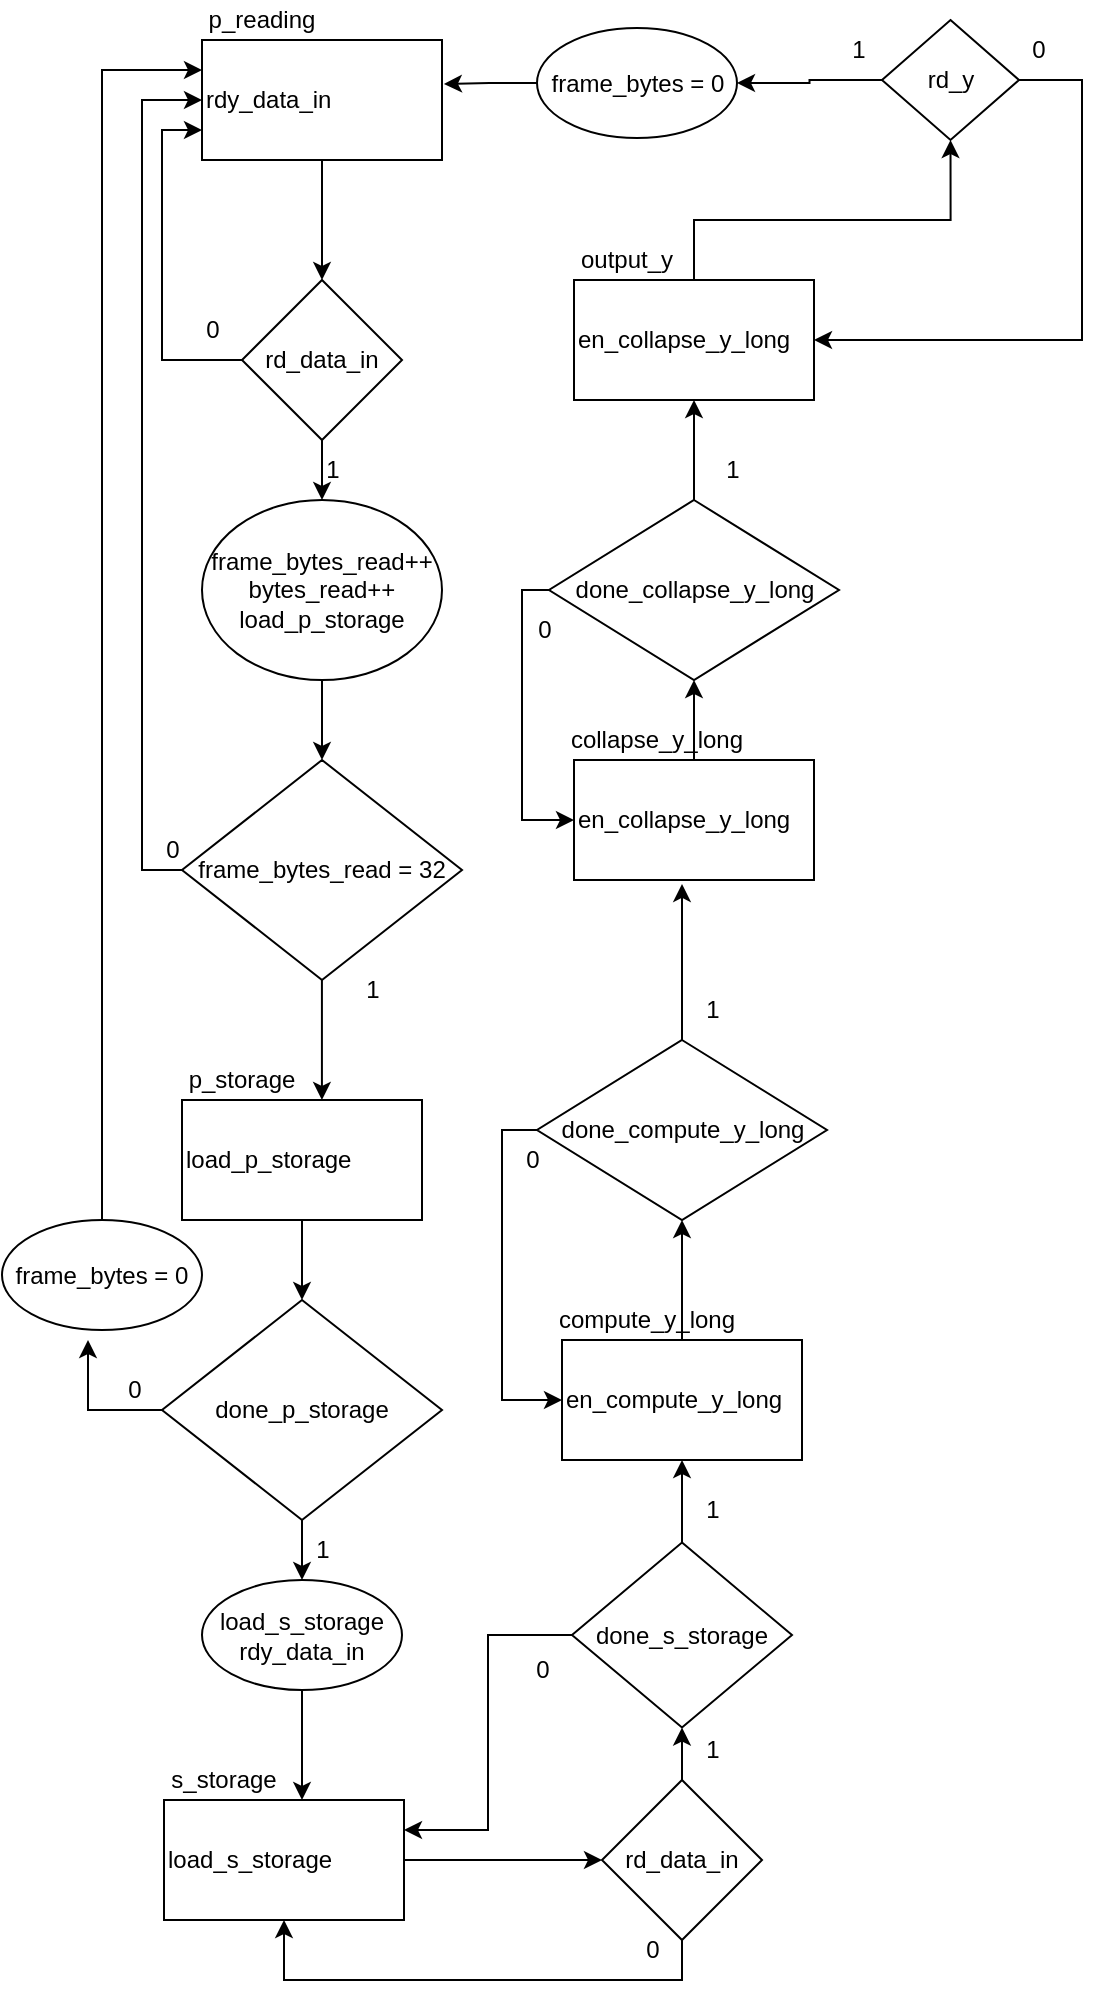 <mxfile version="22.1.2" type="device">
  <diagram name="Page-1" id="vt_EeU6i-TgIHnxZaoK0">
    <mxGraphModel dx="1098" dy="912" grid="1" gridSize="10" guides="1" tooltips="1" connect="1" arrows="1" fold="1" page="1" pageScale="1" pageWidth="850" pageHeight="1100" math="0" shadow="0">
      <root>
        <mxCell id="0" />
        <mxCell id="1" parent="0" />
        <mxCell id="GQLHVtvMdAJzz4M0wzfD-4" style="edgeStyle=orthogonalEdgeStyle;rounded=0;orthogonalLoop=1;jettySize=auto;html=1;entryX=0.5;entryY=0;entryDx=0;entryDy=0;" edge="1" parent="1" source="GQLHVtvMdAJzz4M0wzfD-1" target="GQLHVtvMdAJzz4M0wzfD-3">
          <mxGeometry relative="1" as="geometry" />
        </mxCell>
        <mxCell id="GQLHVtvMdAJzz4M0wzfD-1" value="rdy_data_in" style="rounded=0;whiteSpace=wrap;html=1;align=left;" vertex="1" parent="1">
          <mxGeometry x="100" y="40" width="120" height="60" as="geometry" />
        </mxCell>
        <mxCell id="GQLHVtvMdAJzz4M0wzfD-2" value="p_reading" style="text;html=1;strokeColor=none;fillColor=none;align=center;verticalAlign=middle;whiteSpace=wrap;rounded=0;" vertex="1" parent="1">
          <mxGeometry x="100" y="20" width="60" height="20" as="geometry" />
        </mxCell>
        <mxCell id="GQLHVtvMdAJzz4M0wzfD-5" style="edgeStyle=orthogonalEdgeStyle;rounded=0;orthogonalLoop=1;jettySize=auto;html=1;entryX=0;entryY=0.75;entryDx=0;entryDy=0;" edge="1" parent="1" source="GQLHVtvMdAJzz4M0wzfD-3" target="GQLHVtvMdAJzz4M0wzfD-1">
          <mxGeometry relative="1" as="geometry">
            <Array as="points">
              <mxPoint x="80" y="200" />
              <mxPoint x="80" y="85" />
            </Array>
          </mxGeometry>
        </mxCell>
        <mxCell id="GQLHVtvMdAJzz4M0wzfD-9" style="edgeStyle=orthogonalEdgeStyle;rounded=0;orthogonalLoop=1;jettySize=auto;html=1;entryX=0.5;entryY=0;entryDx=0;entryDy=0;" edge="1" parent="1" source="GQLHVtvMdAJzz4M0wzfD-3" target="GQLHVtvMdAJzz4M0wzfD-8">
          <mxGeometry relative="1" as="geometry" />
        </mxCell>
        <mxCell id="GQLHVtvMdAJzz4M0wzfD-3" value="rd_data_in" style="rhombus;whiteSpace=wrap;html=1;" vertex="1" parent="1">
          <mxGeometry x="120" y="160" width="80" height="80" as="geometry" />
        </mxCell>
        <mxCell id="GQLHVtvMdAJzz4M0wzfD-6" value="0" style="text;html=1;align=center;verticalAlign=middle;resizable=0;points=[];autosize=1;strokeColor=none;fillColor=none;" vertex="1" parent="1">
          <mxGeometry x="90" y="170" width="30" height="30" as="geometry" />
        </mxCell>
        <mxCell id="GQLHVtvMdAJzz4M0wzfD-7" value="1" style="text;html=1;align=center;verticalAlign=middle;resizable=0;points=[];autosize=1;strokeColor=none;fillColor=none;" vertex="1" parent="1">
          <mxGeometry x="150" y="240" width="30" height="30" as="geometry" />
        </mxCell>
        <mxCell id="GQLHVtvMdAJzz4M0wzfD-11" style="edgeStyle=orthogonalEdgeStyle;rounded=0;orthogonalLoop=1;jettySize=auto;html=1;entryX=0.5;entryY=0;entryDx=0;entryDy=0;" edge="1" parent="1" source="GQLHVtvMdAJzz4M0wzfD-8" target="GQLHVtvMdAJzz4M0wzfD-10">
          <mxGeometry relative="1" as="geometry" />
        </mxCell>
        <mxCell id="GQLHVtvMdAJzz4M0wzfD-8" value="frame_bytes_read++&lt;br&gt;bytes_read++&lt;br&gt;load_p_storage" style="ellipse;whiteSpace=wrap;html=1;" vertex="1" parent="1">
          <mxGeometry x="100" y="270" width="120" height="90" as="geometry" />
        </mxCell>
        <mxCell id="GQLHVtvMdAJzz4M0wzfD-12" style="edgeStyle=orthogonalEdgeStyle;rounded=0;orthogonalLoop=1;jettySize=auto;html=1;entryX=0;entryY=0.5;entryDx=0;entryDy=0;" edge="1" parent="1" source="GQLHVtvMdAJzz4M0wzfD-10" target="GQLHVtvMdAJzz4M0wzfD-1">
          <mxGeometry relative="1" as="geometry">
            <Array as="points">
              <mxPoint x="70" y="455" />
              <mxPoint x="70" y="70" />
            </Array>
          </mxGeometry>
        </mxCell>
        <mxCell id="GQLHVtvMdAJzz4M0wzfD-10" value="frame_bytes_read = 32" style="rhombus;whiteSpace=wrap;html=1;" vertex="1" parent="1">
          <mxGeometry x="90" y="400" width="140" height="110" as="geometry" />
        </mxCell>
        <mxCell id="GQLHVtvMdAJzz4M0wzfD-13" value="1" style="text;html=1;align=center;verticalAlign=middle;resizable=0;points=[];autosize=1;strokeColor=none;fillColor=none;" vertex="1" parent="1">
          <mxGeometry x="170" y="500" width="30" height="30" as="geometry" />
        </mxCell>
        <mxCell id="GQLHVtvMdAJzz4M0wzfD-14" value="0" style="text;html=1;align=center;verticalAlign=middle;resizable=0;points=[];autosize=1;strokeColor=none;fillColor=none;" vertex="1" parent="1">
          <mxGeometry x="70" y="430" width="30" height="30" as="geometry" />
        </mxCell>
        <mxCell id="GQLHVtvMdAJzz4M0wzfD-22" style="edgeStyle=orthogonalEdgeStyle;rounded=0;orthogonalLoop=1;jettySize=auto;html=1;entryX=0.5;entryY=0;entryDx=0;entryDy=0;" edge="1" parent="1" source="GQLHVtvMdAJzz4M0wzfD-15" target="GQLHVtvMdAJzz4M0wzfD-18">
          <mxGeometry relative="1" as="geometry" />
        </mxCell>
        <mxCell id="GQLHVtvMdAJzz4M0wzfD-15" value="load_p_storage" style="rounded=0;whiteSpace=wrap;html=1;align=left;" vertex="1" parent="1">
          <mxGeometry x="90" y="570" width="120" height="60" as="geometry" />
        </mxCell>
        <mxCell id="GQLHVtvMdAJzz4M0wzfD-16" value="p_storage" style="text;html=1;strokeColor=none;fillColor=none;align=center;verticalAlign=middle;whiteSpace=wrap;rounded=0;" vertex="1" parent="1">
          <mxGeometry x="90" y="550" width="60" height="20" as="geometry" />
        </mxCell>
        <mxCell id="GQLHVtvMdAJzz4M0wzfD-17" style="edgeStyle=orthogonalEdgeStyle;rounded=0;orthogonalLoop=1;jettySize=auto;html=1;entryX=0.583;entryY=0;entryDx=0;entryDy=0;entryPerimeter=0;" edge="1" parent="1" source="GQLHVtvMdAJzz4M0wzfD-10" target="GQLHVtvMdAJzz4M0wzfD-15">
          <mxGeometry relative="1" as="geometry" />
        </mxCell>
        <mxCell id="GQLHVtvMdAJzz4M0wzfD-31" style="edgeStyle=orthogonalEdgeStyle;rounded=0;orthogonalLoop=1;jettySize=auto;html=1;entryX=0.5;entryY=0;entryDx=0;entryDy=0;" edge="1" parent="1" source="GQLHVtvMdAJzz4M0wzfD-18" target="GQLHVtvMdAJzz4M0wzfD-30">
          <mxGeometry relative="1" as="geometry" />
        </mxCell>
        <mxCell id="GQLHVtvMdAJzz4M0wzfD-18" value="done_p_storage" style="rhombus;whiteSpace=wrap;html=1;" vertex="1" parent="1">
          <mxGeometry x="80" y="670" width="140" height="110" as="geometry" />
        </mxCell>
        <mxCell id="GQLHVtvMdAJzz4M0wzfD-34" style="edgeStyle=orthogonalEdgeStyle;rounded=0;orthogonalLoop=1;jettySize=auto;html=1;entryX=0;entryY=0.5;entryDx=0;entryDy=0;" edge="1" parent="1" source="GQLHVtvMdAJzz4M0wzfD-19" target="GQLHVtvMdAJzz4M0wzfD-33">
          <mxGeometry relative="1" as="geometry" />
        </mxCell>
        <mxCell id="GQLHVtvMdAJzz4M0wzfD-19" value="load_s_storage" style="rounded=0;whiteSpace=wrap;html=1;align=left;" vertex="1" parent="1">
          <mxGeometry x="81" y="920" width="120" height="60" as="geometry" />
        </mxCell>
        <mxCell id="GQLHVtvMdAJzz4M0wzfD-20" value="s_storage" style="text;html=1;strokeColor=none;fillColor=none;align=center;verticalAlign=middle;whiteSpace=wrap;rounded=0;" vertex="1" parent="1">
          <mxGeometry x="81" y="900" width="60" height="20" as="geometry" />
        </mxCell>
        <mxCell id="GQLHVtvMdAJzz4M0wzfD-23" value="1" style="text;html=1;align=center;verticalAlign=middle;resizable=0;points=[];autosize=1;strokeColor=none;fillColor=none;" vertex="1" parent="1">
          <mxGeometry x="145" y="780" width="30" height="30" as="geometry" />
        </mxCell>
        <mxCell id="GQLHVtvMdAJzz4M0wzfD-24" value="0" style="text;html=1;align=center;verticalAlign=middle;resizable=0;points=[];autosize=1;strokeColor=none;fillColor=none;" vertex="1" parent="1">
          <mxGeometry x="51" y="700" width="30" height="30" as="geometry" />
        </mxCell>
        <mxCell id="GQLHVtvMdAJzz4M0wzfD-29" style="edgeStyle=orthogonalEdgeStyle;rounded=0;orthogonalLoop=1;jettySize=auto;html=1;entryX=0;entryY=0.25;entryDx=0;entryDy=0;" edge="1" parent="1" source="GQLHVtvMdAJzz4M0wzfD-26" target="GQLHVtvMdAJzz4M0wzfD-1">
          <mxGeometry relative="1" as="geometry" />
        </mxCell>
        <mxCell id="GQLHVtvMdAJzz4M0wzfD-26" value="frame_bytes = 0" style="ellipse;whiteSpace=wrap;html=1;" vertex="1" parent="1">
          <mxGeometry y="630" width="100" height="55" as="geometry" />
        </mxCell>
        <mxCell id="GQLHVtvMdAJzz4M0wzfD-27" style="edgeStyle=orthogonalEdgeStyle;rounded=0;orthogonalLoop=1;jettySize=auto;html=1;entryX=0.43;entryY=1.091;entryDx=0;entryDy=0;entryPerimeter=0;" edge="1" parent="1" source="GQLHVtvMdAJzz4M0wzfD-18" target="GQLHVtvMdAJzz4M0wzfD-26">
          <mxGeometry relative="1" as="geometry">
            <Array as="points">
              <mxPoint x="43" y="725" />
            </Array>
          </mxGeometry>
        </mxCell>
        <mxCell id="GQLHVtvMdAJzz4M0wzfD-30" value="load_s_storage&lt;br&gt;rdy_data_in" style="ellipse;whiteSpace=wrap;html=1;" vertex="1" parent="1">
          <mxGeometry x="100" y="810" width="100" height="55" as="geometry" />
        </mxCell>
        <mxCell id="GQLHVtvMdAJzz4M0wzfD-32" style="edgeStyle=orthogonalEdgeStyle;rounded=0;orthogonalLoop=1;jettySize=auto;html=1;entryX=0.575;entryY=0;entryDx=0;entryDy=0;entryPerimeter=0;" edge="1" parent="1" source="GQLHVtvMdAJzz4M0wzfD-30" target="GQLHVtvMdAJzz4M0wzfD-19">
          <mxGeometry relative="1" as="geometry" />
        </mxCell>
        <mxCell id="GQLHVtvMdAJzz4M0wzfD-35" style="edgeStyle=orthogonalEdgeStyle;rounded=0;orthogonalLoop=1;jettySize=auto;html=1;entryX=0.5;entryY=1;entryDx=0;entryDy=0;" edge="1" parent="1" source="GQLHVtvMdAJzz4M0wzfD-33" target="GQLHVtvMdAJzz4M0wzfD-19">
          <mxGeometry relative="1" as="geometry">
            <Array as="points">
              <mxPoint x="340" y="1010" />
              <mxPoint x="141" y="1010" />
            </Array>
          </mxGeometry>
        </mxCell>
        <mxCell id="GQLHVtvMdAJzz4M0wzfD-38" style="edgeStyle=orthogonalEdgeStyle;rounded=0;orthogonalLoop=1;jettySize=auto;html=1;entryX=0.5;entryY=1;entryDx=0;entryDy=0;" edge="1" parent="1" source="GQLHVtvMdAJzz4M0wzfD-33" target="GQLHVtvMdAJzz4M0wzfD-37">
          <mxGeometry relative="1" as="geometry" />
        </mxCell>
        <mxCell id="GQLHVtvMdAJzz4M0wzfD-33" value="rd_data_in" style="rhombus;whiteSpace=wrap;html=1;" vertex="1" parent="1">
          <mxGeometry x="300" y="910" width="80" height="80" as="geometry" />
        </mxCell>
        <mxCell id="GQLHVtvMdAJzz4M0wzfD-36" value="0" style="text;html=1;align=center;verticalAlign=middle;resizable=0;points=[];autosize=1;strokeColor=none;fillColor=none;" vertex="1" parent="1">
          <mxGeometry x="310" y="980" width="30" height="30" as="geometry" />
        </mxCell>
        <mxCell id="GQLHVtvMdAJzz4M0wzfD-39" style="edgeStyle=orthogonalEdgeStyle;rounded=0;orthogonalLoop=1;jettySize=auto;html=1;entryX=1;entryY=0.25;entryDx=0;entryDy=0;" edge="1" parent="1" source="GQLHVtvMdAJzz4M0wzfD-37" target="GQLHVtvMdAJzz4M0wzfD-19">
          <mxGeometry relative="1" as="geometry" />
        </mxCell>
        <mxCell id="GQLHVtvMdAJzz4M0wzfD-46" style="edgeStyle=orthogonalEdgeStyle;rounded=0;orthogonalLoop=1;jettySize=auto;html=1;entryX=0.5;entryY=1;entryDx=0;entryDy=0;" edge="1" parent="1" source="GQLHVtvMdAJzz4M0wzfD-37" target="GQLHVtvMdAJzz4M0wzfD-42">
          <mxGeometry relative="1" as="geometry" />
        </mxCell>
        <mxCell id="GQLHVtvMdAJzz4M0wzfD-37" value="done_s_storage" style="rhombus;whiteSpace=wrap;html=1;" vertex="1" parent="1">
          <mxGeometry x="285" y="791.25" width="110" height="92.5" as="geometry" />
        </mxCell>
        <mxCell id="GQLHVtvMdAJzz4M0wzfD-40" value="0" style="text;html=1;align=center;verticalAlign=middle;resizable=0;points=[];autosize=1;strokeColor=none;fillColor=none;" vertex="1" parent="1">
          <mxGeometry x="255" y="840" width="30" height="30" as="geometry" />
        </mxCell>
        <mxCell id="GQLHVtvMdAJzz4M0wzfD-41" value="1" style="text;html=1;align=center;verticalAlign=middle;resizable=0;points=[];autosize=1;strokeColor=none;fillColor=none;" vertex="1" parent="1">
          <mxGeometry x="340" y="880" width="30" height="30" as="geometry" />
        </mxCell>
        <mxCell id="GQLHVtvMdAJzz4M0wzfD-48" style="edgeStyle=orthogonalEdgeStyle;rounded=0;orthogonalLoop=1;jettySize=auto;html=1;entryX=0.5;entryY=1;entryDx=0;entryDy=0;" edge="1" parent="1" source="GQLHVtvMdAJzz4M0wzfD-42" target="GQLHVtvMdAJzz4M0wzfD-45">
          <mxGeometry relative="1" as="geometry" />
        </mxCell>
        <mxCell id="GQLHVtvMdAJzz4M0wzfD-42" value="en_compute_y_long" style="rounded=0;whiteSpace=wrap;html=1;align=left;" vertex="1" parent="1">
          <mxGeometry x="280" y="690" width="120" height="60" as="geometry" />
        </mxCell>
        <mxCell id="GQLHVtvMdAJzz4M0wzfD-44" value="compute_y_long" style="text;html=1;strokeColor=none;fillColor=none;align=center;verticalAlign=middle;whiteSpace=wrap;rounded=0;" vertex="1" parent="1">
          <mxGeometry x="280" y="670" width="85" height="20" as="geometry" />
        </mxCell>
        <mxCell id="GQLHVtvMdAJzz4M0wzfD-49" style="edgeStyle=orthogonalEdgeStyle;rounded=0;orthogonalLoop=1;jettySize=auto;html=1;entryX=0;entryY=0.5;entryDx=0;entryDy=0;" edge="1" parent="1" source="GQLHVtvMdAJzz4M0wzfD-45" target="GQLHVtvMdAJzz4M0wzfD-42">
          <mxGeometry relative="1" as="geometry">
            <Array as="points">
              <mxPoint x="250" y="585" />
              <mxPoint x="250" y="720" />
            </Array>
          </mxGeometry>
        </mxCell>
        <mxCell id="GQLHVtvMdAJzz4M0wzfD-45" value="done_compute_y_long" style="rhombus;whiteSpace=wrap;html=1;" vertex="1" parent="1">
          <mxGeometry x="267.5" y="540" width="145" height="90" as="geometry" />
        </mxCell>
        <mxCell id="GQLHVtvMdAJzz4M0wzfD-47" value="1" style="text;html=1;align=center;verticalAlign=middle;resizable=0;points=[];autosize=1;strokeColor=none;fillColor=none;" vertex="1" parent="1">
          <mxGeometry x="340" y="760" width="30" height="30" as="geometry" />
        </mxCell>
        <mxCell id="GQLHVtvMdAJzz4M0wzfD-50" value="0" style="text;html=1;align=center;verticalAlign=middle;resizable=0;points=[];autosize=1;strokeColor=none;fillColor=none;" vertex="1" parent="1">
          <mxGeometry x="250" y="585" width="30" height="30" as="geometry" />
        </mxCell>
        <mxCell id="GQLHVtvMdAJzz4M0wzfD-53" style="edgeStyle=orthogonalEdgeStyle;rounded=0;orthogonalLoop=1;jettySize=auto;html=1;entryX=0.5;entryY=1;entryDx=0;entryDy=0;" edge="1" parent="1" source="GQLHVtvMdAJzz4M0wzfD-51" target="GQLHVtvMdAJzz4M0wzfD-52">
          <mxGeometry relative="1" as="geometry" />
        </mxCell>
        <mxCell id="GQLHVtvMdAJzz4M0wzfD-51" value="en_collapse_y_long" style="rounded=0;whiteSpace=wrap;html=1;align=left;" vertex="1" parent="1">
          <mxGeometry x="286" y="400" width="120" height="60" as="geometry" />
        </mxCell>
        <mxCell id="GQLHVtvMdAJzz4M0wzfD-55" style="edgeStyle=orthogonalEdgeStyle;rounded=0;orthogonalLoop=1;jettySize=auto;html=1;entryX=0;entryY=0.5;entryDx=0;entryDy=0;" edge="1" parent="1" source="GQLHVtvMdAJzz4M0wzfD-52" target="GQLHVtvMdAJzz4M0wzfD-51">
          <mxGeometry relative="1" as="geometry">
            <Array as="points">
              <mxPoint x="260" y="315" />
              <mxPoint x="260" y="430" />
            </Array>
          </mxGeometry>
        </mxCell>
        <mxCell id="GQLHVtvMdAJzz4M0wzfD-65" style="edgeStyle=orthogonalEdgeStyle;rounded=0;orthogonalLoop=1;jettySize=auto;html=1;entryX=0.5;entryY=1;entryDx=0;entryDy=0;" edge="1" parent="1" source="GQLHVtvMdAJzz4M0wzfD-52" target="GQLHVtvMdAJzz4M0wzfD-60">
          <mxGeometry relative="1" as="geometry" />
        </mxCell>
        <mxCell id="GQLHVtvMdAJzz4M0wzfD-52" value="done_collapse_y_long" style="rhombus;whiteSpace=wrap;html=1;" vertex="1" parent="1">
          <mxGeometry x="273.5" y="270" width="145" height="90" as="geometry" />
        </mxCell>
        <mxCell id="GQLHVtvMdAJzz4M0wzfD-54" style="edgeStyle=orthogonalEdgeStyle;rounded=0;orthogonalLoop=1;jettySize=auto;html=1;entryX=0.45;entryY=1.033;entryDx=0;entryDy=0;entryPerimeter=0;" edge="1" parent="1" source="GQLHVtvMdAJzz4M0wzfD-45" target="GQLHVtvMdAJzz4M0wzfD-51">
          <mxGeometry relative="1" as="geometry" />
        </mxCell>
        <mxCell id="GQLHVtvMdAJzz4M0wzfD-56" value="0" style="text;html=1;align=center;verticalAlign=middle;resizable=0;points=[];autosize=1;strokeColor=none;fillColor=none;" vertex="1" parent="1">
          <mxGeometry x="256" y="320" width="30" height="30" as="geometry" />
        </mxCell>
        <mxCell id="GQLHVtvMdAJzz4M0wzfD-57" value="1" style="text;html=1;align=center;verticalAlign=middle;resizable=0;points=[];autosize=1;strokeColor=none;fillColor=none;" vertex="1" parent="1">
          <mxGeometry x="340" y="510" width="30" height="30" as="geometry" />
        </mxCell>
        <mxCell id="GQLHVtvMdAJzz4M0wzfD-58" value="collapse_y_long" style="text;html=1;strokeColor=none;fillColor=none;align=center;verticalAlign=middle;whiteSpace=wrap;rounded=0;" vertex="1" parent="1">
          <mxGeometry x="285" y="380" width="85" height="20" as="geometry" />
        </mxCell>
        <mxCell id="GQLHVtvMdAJzz4M0wzfD-59" style="edgeStyle=orthogonalEdgeStyle;rounded=0;orthogonalLoop=1;jettySize=auto;html=1;entryX=0.5;entryY=1;entryDx=0;entryDy=0;" edge="1" parent="1" source="GQLHVtvMdAJzz4M0wzfD-60" target="GQLHVtvMdAJzz4M0wzfD-62">
          <mxGeometry relative="1" as="geometry">
            <Array as="points">
              <mxPoint x="346" y="130" />
              <mxPoint x="474" y="130" />
            </Array>
          </mxGeometry>
        </mxCell>
        <mxCell id="GQLHVtvMdAJzz4M0wzfD-60" value="en_collapse_y_long" style="rounded=0;whiteSpace=wrap;html=1;align=left;" vertex="1" parent="1">
          <mxGeometry x="286" y="160" width="120" height="60" as="geometry" />
        </mxCell>
        <mxCell id="GQLHVtvMdAJzz4M0wzfD-68" style="edgeStyle=orthogonalEdgeStyle;rounded=0;orthogonalLoop=1;jettySize=auto;html=1;entryX=1;entryY=0.5;entryDx=0;entryDy=0;" edge="1" parent="1" source="GQLHVtvMdAJzz4M0wzfD-62" target="GQLHVtvMdAJzz4M0wzfD-60">
          <mxGeometry relative="1" as="geometry">
            <Array as="points">
              <mxPoint x="540" y="60" />
              <mxPoint x="540" y="190" />
            </Array>
          </mxGeometry>
        </mxCell>
        <mxCell id="GQLHVtvMdAJzz4M0wzfD-71" style="edgeStyle=orthogonalEdgeStyle;rounded=0;orthogonalLoop=1;jettySize=auto;html=1;entryX=1;entryY=0.5;entryDx=0;entryDy=0;" edge="1" parent="1" source="GQLHVtvMdAJzz4M0wzfD-62" target="GQLHVtvMdAJzz4M0wzfD-70">
          <mxGeometry relative="1" as="geometry" />
        </mxCell>
        <mxCell id="GQLHVtvMdAJzz4M0wzfD-62" value="rd_y" style="rhombus;whiteSpace=wrap;html=1;" vertex="1" parent="1">
          <mxGeometry x="440" y="30" width="68.5" height="60" as="geometry" />
        </mxCell>
        <mxCell id="GQLHVtvMdAJzz4M0wzfD-63" value="1" style="text;html=1;align=center;verticalAlign=middle;resizable=0;points=[];autosize=1;strokeColor=none;fillColor=none;" vertex="1" parent="1">
          <mxGeometry x="412.5" y="30" width="30" height="30" as="geometry" />
        </mxCell>
        <mxCell id="GQLHVtvMdAJzz4M0wzfD-64" value="output_y" style="text;html=1;strokeColor=none;fillColor=none;align=center;verticalAlign=middle;whiteSpace=wrap;rounded=0;" vertex="1" parent="1">
          <mxGeometry x="285" y="140" width="55" height="20" as="geometry" />
        </mxCell>
        <mxCell id="GQLHVtvMdAJzz4M0wzfD-66" value="1" style="text;html=1;align=center;verticalAlign=middle;resizable=0;points=[];autosize=1;strokeColor=none;fillColor=none;" vertex="1" parent="1">
          <mxGeometry x="350" y="240" width="30" height="30" as="geometry" />
        </mxCell>
        <mxCell id="GQLHVtvMdAJzz4M0wzfD-69" value="0" style="text;html=1;align=center;verticalAlign=middle;resizable=0;points=[];autosize=1;strokeColor=none;fillColor=none;" vertex="1" parent="1">
          <mxGeometry x="502.5" y="30" width="30" height="30" as="geometry" />
        </mxCell>
        <mxCell id="GQLHVtvMdAJzz4M0wzfD-70" value="frame_bytes = 0" style="ellipse;whiteSpace=wrap;html=1;" vertex="1" parent="1">
          <mxGeometry x="267.5" y="34" width="100" height="55" as="geometry" />
        </mxCell>
        <mxCell id="GQLHVtvMdAJzz4M0wzfD-72" style="edgeStyle=orthogonalEdgeStyle;rounded=0;orthogonalLoop=1;jettySize=auto;html=1;entryX=1.008;entryY=0.367;entryDx=0;entryDy=0;entryPerimeter=0;" edge="1" parent="1" source="GQLHVtvMdAJzz4M0wzfD-70" target="GQLHVtvMdAJzz4M0wzfD-1">
          <mxGeometry relative="1" as="geometry" />
        </mxCell>
      </root>
    </mxGraphModel>
  </diagram>
</mxfile>
